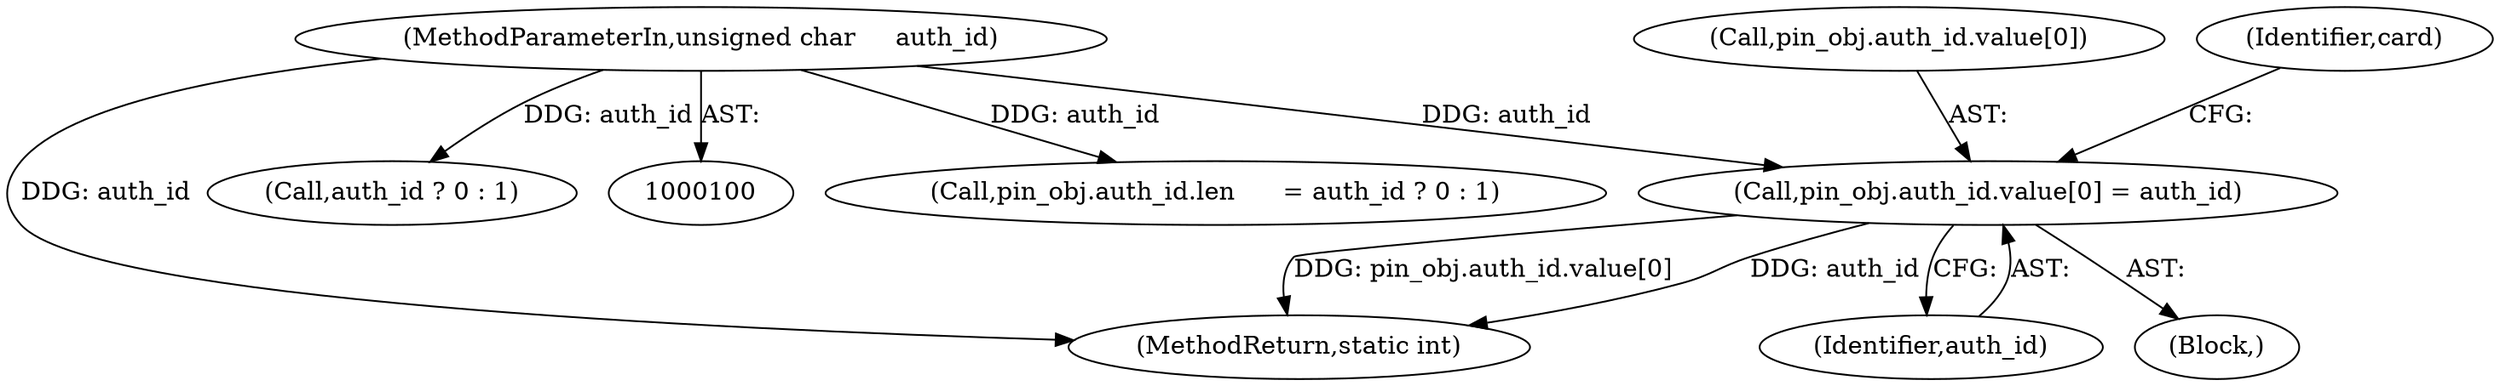 digraph "0_OpenSC_8fe377e93b4b56060e5bbfb6f3142ceaeca744fa_21@array" {
"1000261" [label="(Call,pin_obj.auth_id.value[0] = auth_id)"];
"1000104" [label="(MethodParameterIn,unsigned char     auth_id)"];
"1000251" [label="(Call,pin_obj.auth_id.len      = auth_id ? 0 : 1)"];
"1000262" [label="(Call,pin_obj.auth_id.value[0])"];
"1000104" [label="(MethodParameterIn,unsigned char     auth_id)"];
"1000508" [label="(MethodReturn,static int)"];
"1000269" [label="(Identifier,auth_id)"];
"1000109" [label="(Block,)"];
"1000273" [label="(Identifier,card)"];
"1000261" [label="(Call,pin_obj.auth_id.value[0] = auth_id)"];
"1000257" [label="(Call,auth_id ? 0 : 1)"];
"1000261" -> "1000109"  [label="AST: "];
"1000261" -> "1000269"  [label="CFG: "];
"1000262" -> "1000261"  [label="AST: "];
"1000269" -> "1000261"  [label="AST: "];
"1000273" -> "1000261"  [label="CFG: "];
"1000261" -> "1000508"  [label="DDG: auth_id"];
"1000261" -> "1000508"  [label="DDG: pin_obj.auth_id.value[0]"];
"1000104" -> "1000261"  [label="DDG: auth_id"];
"1000104" -> "1000100"  [label="AST: "];
"1000104" -> "1000508"  [label="DDG: auth_id"];
"1000104" -> "1000251"  [label="DDG: auth_id"];
"1000104" -> "1000257"  [label="DDG: auth_id"];
}
